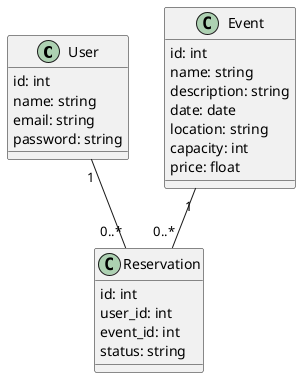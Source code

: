 @startuml Class Diagram

class User{
    id: int
    name: string
    email: string
    password: string
}

class Reservation{
    id: int
    user_id: int
    event_id: int
    status: string
}

class Event{
    id: int
    name: string
    description: string
    date: date
    location: string
    capacity: int
    price: float
}

Event "1" -- "0..*" Reservation
User "1" -- "0..*" Reservation

@enduml